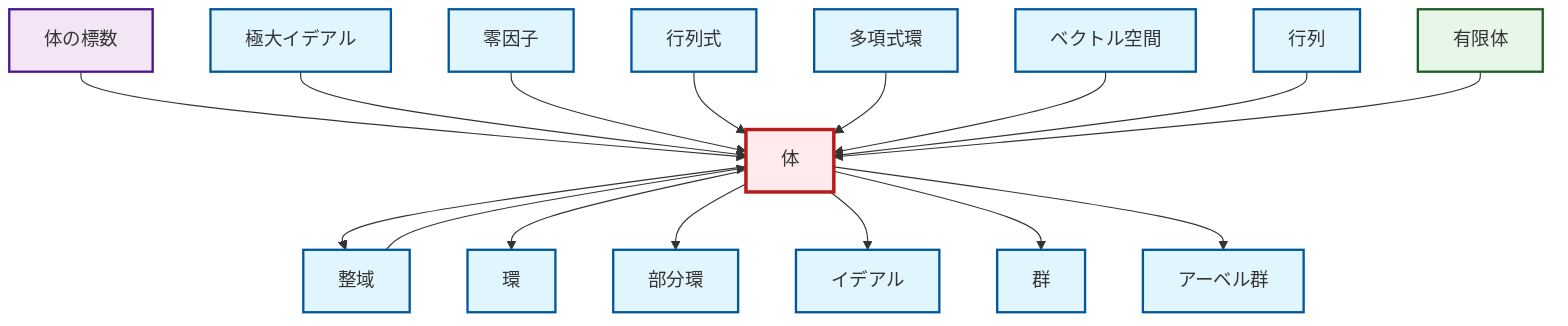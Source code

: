 graph TD
    classDef definition fill:#e1f5fe,stroke:#01579b,stroke-width:2px
    classDef theorem fill:#f3e5f5,stroke:#4a148c,stroke-width:2px
    classDef axiom fill:#fff3e0,stroke:#e65100,stroke-width:2px
    classDef example fill:#e8f5e9,stroke:#1b5e20,stroke-width:2px
    classDef current fill:#ffebee,stroke:#b71c1c,stroke-width:3px
    def-group["群"]:::definition
    def-ring["環"]:::definition
    def-field["体"]:::definition
    ex-finite-field["有限体"]:::example
    def-vector-space["ベクトル空間"]:::definition
    def-subring["部分環"]:::definition
    def-zero-divisor["零因子"]:::definition
    def-determinant["行列式"]:::definition
    thm-field-characteristic["体の標数"]:::theorem
    def-matrix["行列"]:::definition
    def-integral-domain["整域"]:::definition
    def-maximal-ideal["極大イデアル"]:::definition
    def-polynomial-ring["多項式環"]:::definition
    def-ideal["イデアル"]:::definition
    def-abelian-group["アーベル群"]:::definition
    def-field --> def-integral-domain
    def-field --> def-ring
    def-field --> def-subring
    thm-field-characteristic --> def-field
    def-field --> def-ideal
    def-maximal-ideal --> def-field
    def-zero-divisor --> def-field
    def-determinant --> def-field
    def-field --> def-group
    def-integral-domain --> def-field
    def-polynomial-ring --> def-field
    def-vector-space --> def-field
    def-matrix --> def-field
    def-field --> def-abelian-group
    ex-finite-field --> def-field
    class def-field current